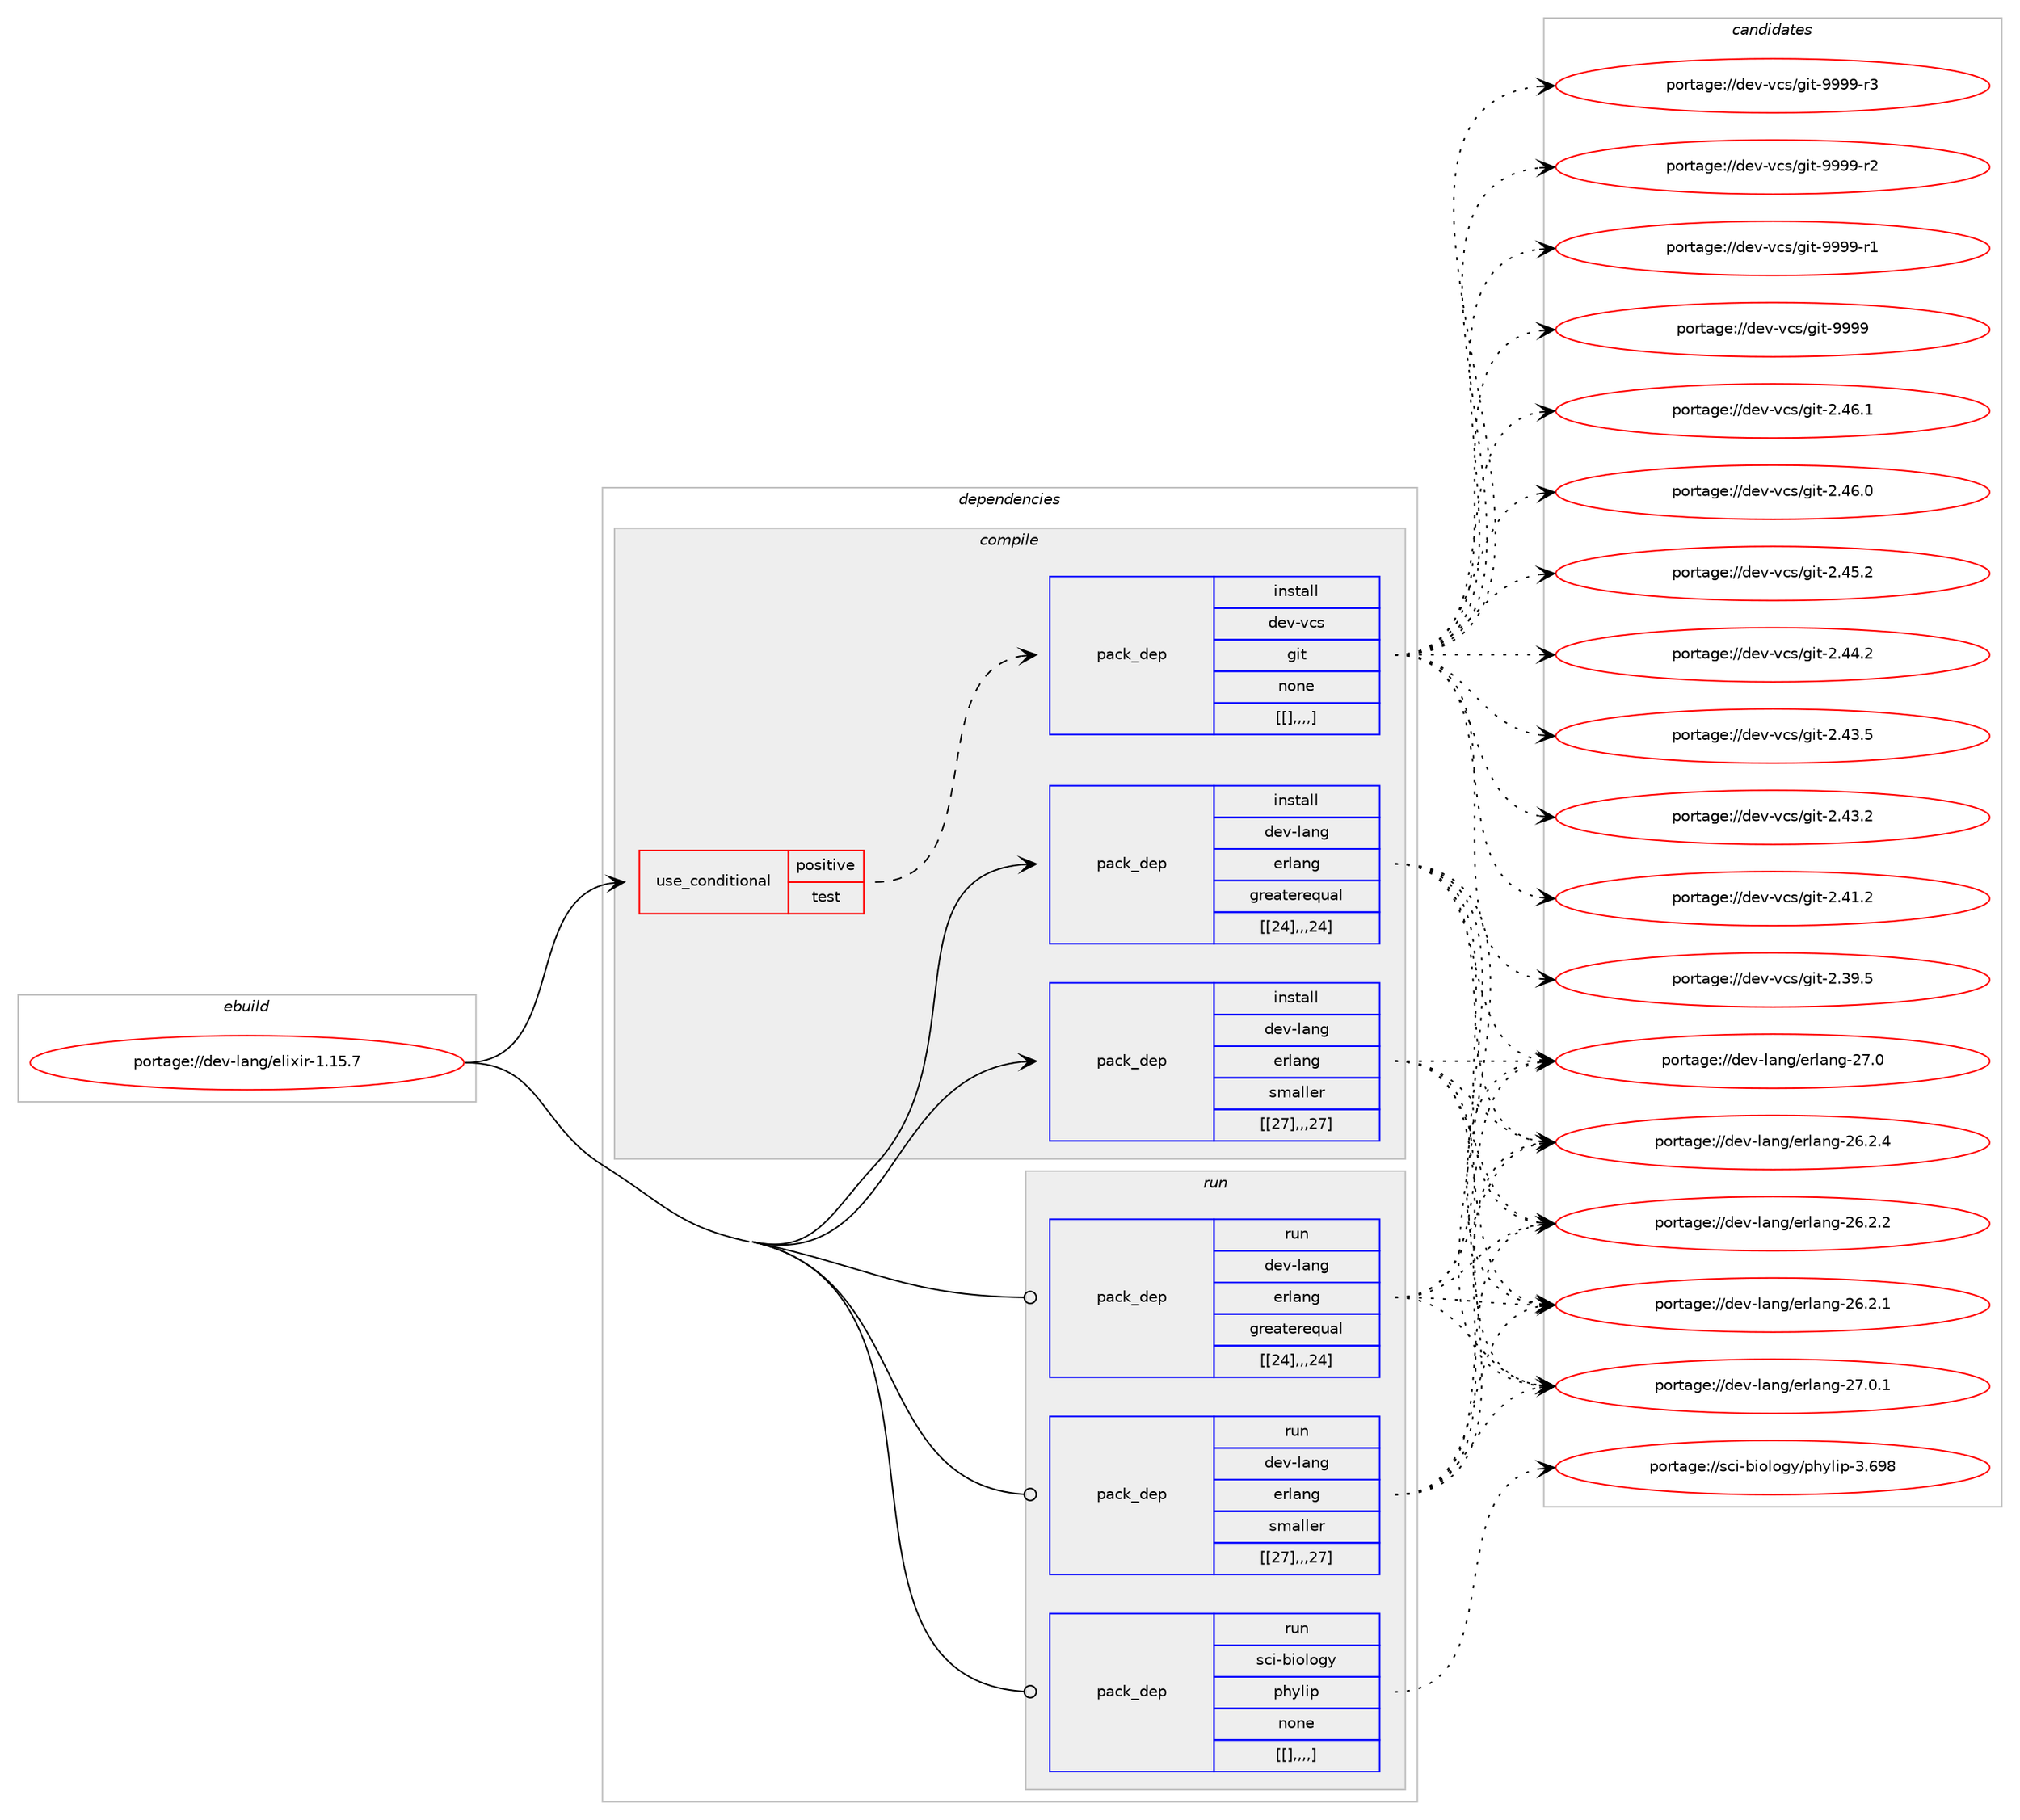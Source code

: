 digraph prolog {

# *************
# Graph options
# *************

newrank=true;
concentrate=true;
compound=true;
graph [rankdir=LR,fontname=Helvetica,fontsize=10,ranksep=1.5];#, ranksep=2.5, nodesep=0.2];
edge  [arrowhead=vee];
node  [fontname=Helvetica,fontsize=10];

# **********
# The ebuild
# **********

subgraph cluster_leftcol {
color=gray;
label=<<i>ebuild</i>>;
id [label="portage://dev-lang/elixir-1.15.7", color=red, width=4, href="../dev-lang/elixir-1.15.7.svg"];
}

# ****************
# The dependencies
# ****************

subgraph cluster_midcol {
color=gray;
label=<<i>dependencies</i>>;
subgraph cluster_compile {
fillcolor="#eeeeee";
style=filled;
label=<<i>compile</i>>;
subgraph cond23427 {
dependency99030 [label=<<TABLE BORDER="0" CELLBORDER="1" CELLSPACING="0" CELLPADDING="4"><TR><TD ROWSPAN="3" CELLPADDING="10">use_conditional</TD></TR><TR><TD>positive</TD></TR><TR><TD>test</TD></TR></TABLE>>, shape=none, color=red];
subgraph pack74549 {
dependency99031 [label=<<TABLE BORDER="0" CELLBORDER="1" CELLSPACING="0" CELLPADDING="4" WIDTH="220"><TR><TD ROWSPAN="6" CELLPADDING="30">pack_dep</TD></TR><TR><TD WIDTH="110">install</TD></TR><TR><TD>dev-vcs</TD></TR><TR><TD>git</TD></TR><TR><TD>none</TD></TR><TR><TD>[[],,,,]</TD></TR></TABLE>>, shape=none, color=blue];
}
dependency99030:e -> dependency99031:w [weight=20,style="dashed",arrowhead="vee"];
}
id:e -> dependency99030:w [weight=20,style="solid",arrowhead="vee"];
subgraph pack74550 {
dependency99032 [label=<<TABLE BORDER="0" CELLBORDER="1" CELLSPACING="0" CELLPADDING="4" WIDTH="220"><TR><TD ROWSPAN="6" CELLPADDING="30">pack_dep</TD></TR><TR><TD WIDTH="110">install</TD></TR><TR><TD>dev-lang</TD></TR><TR><TD>erlang</TD></TR><TR><TD>greaterequal</TD></TR><TR><TD>[[24],,,24]</TD></TR></TABLE>>, shape=none, color=blue];
}
id:e -> dependency99032:w [weight=20,style="solid",arrowhead="vee"];
subgraph pack74551 {
dependency99033 [label=<<TABLE BORDER="0" CELLBORDER="1" CELLSPACING="0" CELLPADDING="4" WIDTH="220"><TR><TD ROWSPAN="6" CELLPADDING="30">pack_dep</TD></TR><TR><TD WIDTH="110">install</TD></TR><TR><TD>dev-lang</TD></TR><TR><TD>erlang</TD></TR><TR><TD>smaller</TD></TR><TR><TD>[[27],,,27]</TD></TR></TABLE>>, shape=none, color=blue];
}
id:e -> dependency99033:w [weight=20,style="solid",arrowhead="vee"];
}
subgraph cluster_compileandrun {
fillcolor="#eeeeee";
style=filled;
label=<<i>compile and run</i>>;
}
subgraph cluster_run {
fillcolor="#eeeeee";
style=filled;
label=<<i>run</i>>;
subgraph pack74552 {
dependency99034 [label=<<TABLE BORDER="0" CELLBORDER="1" CELLSPACING="0" CELLPADDING="4" WIDTH="220"><TR><TD ROWSPAN="6" CELLPADDING="30">pack_dep</TD></TR><TR><TD WIDTH="110">run</TD></TR><TR><TD>dev-lang</TD></TR><TR><TD>erlang</TD></TR><TR><TD>greaterequal</TD></TR><TR><TD>[[24],,,24]</TD></TR></TABLE>>, shape=none, color=blue];
}
id:e -> dependency99034:w [weight=20,style="solid",arrowhead="odot"];
subgraph pack74553 {
dependency99035 [label=<<TABLE BORDER="0" CELLBORDER="1" CELLSPACING="0" CELLPADDING="4" WIDTH="220"><TR><TD ROWSPAN="6" CELLPADDING="30">pack_dep</TD></TR><TR><TD WIDTH="110">run</TD></TR><TR><TD>dev-lang</TD></TR><TR><TD>erlang</TD></TR><TR><TD>smaller</TD></TR><TR><TD>[[27],,,27]</TD></TR></TABLE>>, shape=none, color=blue];
}
id:e -> dependency99035:w [weight=20,style="solid",arrowhead="odot"];
subgraph pack74554 {
dependency99036 [label=<<TABLE BORDER="0" CELLBORDER="1" CELLSPACING="0" CELLPADDING="4" WIDTH="220"><TR><TD ROWSPAN="6" CELLPADDING="30">pack_dep</TD></TR><TR><TD WIDTH="110">run</TD></TR><TR><TD>sci-biology</TD></TR><TR><TD>phylip</TD></TR><TR><TD>none</TD></TR><TR><TD>[[],,,,]</TD></TR></TABLE>>, shape=none, color=blue];
}
id:e -> dependency99036:w [weight=20,style="solid",arrowhead="odot"];
}
}

# **************
# The candidates
# **************

subgraph cluster_choices {
rank=same;
color=gray;
label=<<i>candidates</i>>;

subgraph choice74549 {
color=black;
nodesep=1;
choice10010111845118991154710310511645575757574511451 [label="portage://dev-vcs/git-9999-r3", color=red, width=4,href="../dev-vcs/git-9999-r3.svg"];
choice10010111845118991154710310511645575757574511450 [label="portage://dev-vcs/git-9999-r2", color=red, width=4,href="../dev-vcs/git-9999-r2.svg"];
choice10010111845118991154710310511645575757574511449 [label="portage://dev-vcs/git-9999-r1", color=red, width=4,href="../dev-vcs/git-9999-r1.svg"];
choice1001011184511899115471031051164557575757 [label="portage://dev-vcs/git-9999", color=red, width=4,href="../dev-vcs/git-9999.svg"];
choice10010111845118991154710310511645504652544649 [label="portage://dev-vcs/git-2.46.1", color=red, width=4,href="../dev-vcs/git-2.46.1.svg"];
choice10010111845118991154710310511645504652544648 [label="portage://dev-vcs/git-2.46.0", color=red, width=4,href="../dev-vcs/git-2.46.0.svg"];
choice10010111845118991154710310511645504652534650 [label="portage://dev-vcs/git-2.45.2", color=red, width=4,href="../dev-vcs/git-2.45.2.svg"];
choice10010111845118991154710310511645504652524650 [label="portage://dev-vcs/git-2.44.2", color=red, width=4,href="../dev-vcs/git-2.44.2.svg"];
choice10010111845118991154710310511645504652514653 [label="portage://dev-vcs/git-2.43.5", color=red, width=4,href="../dev-vcs/git-2.43.5.svg"];
choice10010111845118991154710310511645504652514650 [label="portage://dev-vcs/git-2.43.2", color=red, width=4,href="../dev-vcs/git-2.43.2.svg"];
choice10010111845118991154710310511645504652494650 [label="portage://dev-vcs/git-2.41.2", color=red, width=4,href="../dev-vcs/git-2.41.2.svg"];
choice10010111845118991154710310511645504651574653 [label="portage://dev-vcs/git-2.39.5", color=red, width=4,href="../dev-vcs/git-2.39.5.svg"];
dependency99031:e -> choice10010111845118991154710310511645575757574511451:w [style=dotted,weight="100"];
dependency99031:e -> choice10010111845118991154710310511645575757574511450:w [style=dotted,weight="100"];
dependency99031:e -> choice10010111845118991154710310511645575757574511449:w [style=dotted,weight="100"];
dependency99031:e -> choice1001011184511899115471031051164557575757:w [style=dotted,weight="100"];
dependency99031:e -> choice10010111845118991154710310511645504652544649:w [style=dotted,weight="100"];
dependency99031:e -> choice10010111845118991154710310511645504652544648:w [style=dotted,weight="100"];
dependency99031:e -> choice10010111845118991154710310511645504652534650:w [style=dotted,weight="100"];
dependency99031:e -> choice10010111845118991154710310511645504652524650:w [style=dotted,weight="100"];
dependency99031:e -> choice10010111845118991154710310511645504652514653:w [style=dotted,weight="100"];
dependency99031:e -> choice10010111845118991154710310511645504652514650:w [style=dotted,weight="100"];
dependency99031:e -> choice10010111845118991154710310511645504652494650:w [style=dotted,weight="100"];
dependency99031:e -> choice10010111845118991154710310511645504651574653:w [style=dotted,weight="100"];
}
subgraph choice74550 {
color=black;
nodesep=1;
choice1001011184510897110103471011141089711010345505546484649 [label="portage://dev-lang/erlang-27.0.1", color=red, width=4,href="../dev-lang/erlang-27.0.1.svg"];
choice100101118451089711010347101114108971101034550554648 [label="portage://dev-lang/erlang-27.0", color=red, width=4,href="../dev-lang/erlang-27.0.svg"];
choice1001011184510897110103471011141089711010345505446504652 [label="portage://dev-lang/erlang-26.2.4", color=red, width=4,href="../dev-lang/erlang-26.2.4.svg"];
choice1001011184510897110103471011141089711010345505446504650 [label="portage://dev-lang/erlang-26.2.2", color=red, width=4,href="../dev-lang/erlang-26.2.2.svg"];
choice1001011184510897110103471011141089711010345505446504649 [label="portage://dev-lang/erlang-26.2.1", color=red, width=4,href="../dev-lang/erlang-26.2.1.svg"];
dependency99032:e -> choice1001011184510897110103471011141089711010345505546484649:w [style=dotted,weight="100"];
dependency99032:e -> choice100101118451089711010347101114108971101034550554648:w [style=dotted,weight="100"];
dependency99032:e -> choice1001011184510897110103471011141089711010345505446504652:w [style=dotted,weight="100"];
dependency99032:e -> choice1001011184510897110103471011141089711010345505446504650:w [style=dotted,weight="100"];
dependency99032:e -> choice1001011184510897110103471011141089711010345505446504649:w [style=dotted,weight="100"];
}
subgraph choice74551 {
color=black;
nodesep=1;
choice1001011184510897110103471011141089711010345505546484649 [label="portage://dev-lang/erlang-27.0.1", color=red, width=4,href="../dev-lang/erlang-27.0.1.svg"];
choice100101118451089711010347101114108971101034550554648 [label="portage://dev-lang/erlang-27.0", color=red, width=4,href="../dev-lang/erlang-27.0.svg"];
choice1001011184510897110103471011141089711010345505446504652 [label="portage://dev-lang/erlang-26.2.4", color=red, width=4,href="../dev-lang/erlang-26.2.4.svg"];
choice1001011184510897110103471011141089711010345505446504650 [label="portage://dev-lang/erlang-26.2.2", color=red, width=4,href="../dev-lang/erlang-26.2.2.svg"];
choice1001011184510897110103471011141089711010345505446504649 [label="portage://dev-lang/erlang-26.2.1", color=red, width=4,href="../dev-lang/erlang-26.2.1.svg"];
dependency99033:e -> choice1001011184510897110103471011141089711010345505546484649:w [style=dotted,weight="100"];
dependency99033:e -> choice100101118451089711010347101114108971101034550554648:w [style=dotted,weight="100"];
dependency99033:e -> choice1001011184510897110103471011141089711010345505446504652:w [style=dotted,weight="100"];
dependency99033:e -> choice1001011184510897110103471011141089711010345505446504650:w [style=dotted,weight="100"];
dependency99033:e -> choice1001011184510897110103471011141089711010345505446504649:w [style=dotted,weight="100"];
}
subgraph choice74552 {
color=black;
nodesep=1;
choice1001011184510897110103471011141089711010345505546484649 [label="portage://dev-lang/erlang-27.0.1", color=red, width=4,href="../dev-lang/erlang-27.0.1.svg"];
choice100101118451089711010347101114108971101034550554648 [label="portage://dev-lang/erlang-27.0", color=red, width=4,href="../dev-lang/erlang-27.0.svg"];
choice1001011184510897110103471011141089711010345505446504652 [label="portage://dev-lang/erlang-26.2.4", color=red, width=4,href="../dev-lang/erlang-26.2.4.svg"];
choice1001011184510897110103471011141089711010345505446504650 [label="portage://dev-lang/erlang-26.2.2", color=red, width=4,href="../dev-lang/erlang-26.2.2.svg"];
choice1001011184510897110103471011141089711010345505446504649 [label="portage://dev-lang/erlang-26.2.1", color=red, width=4,href="../dev-lang/erlang-26.2.1.svg"];
dependency99034:e -> choice1001011184510897110103471011141089711010345505546484649:w [style=dotted,weight="100"];
dependency99034:e -> choice100101118451089711010347101114108971101034550554648:w [style=dotted,weight="100"];
dependency99034:e -> choice1001011184510897110103471011141089711010345505446504652:w [style=dotted,weight="100"];
dependency99034:e -> choice1001011184510897110103471011141089711010345505446504650:w [style=dotted,weight="100"];
dependency99034:e -> choice1001011184510897110103471011141089711010345505446504649:w [style=dotted,weight="100"];
}
subgraph choice74553 {
color=black;
nodesep=1;
choice1001011184510897110103471011141089711010345505546484649 [label="portage://dev-lang/erlang-27.0.1", color=red, width=4,href="../dev-lang/erlang-27.0.1.svg"];
choice100101118451089711010347101114108971101034550554648 [label="portage://dev-lang/erlang-27.0", color=red, width=4,href="../dev-lang/erlang-27.0.svg"];
choice1001011184510897110103471011141089711010345505446504652 [label="portage://dev-lang/erlang-26.2.4", color=red, width=4,href="../dev-lang/erlang-26.2.4.svg"];
choice1001011184510897110103471011141089711010345505446504650 [label="portage://dev-lang/erlang-26.2.2", color=red, width=4,href="../dev-lang/erlang-26.2.2.svg"];
choice1001011184510897110103471011141089711010345505446504649 [label="portage://dev-lang/erlang-26.2.1", color=red, width=4,href="../dev-lang/erlang-26.2.1.svg"];
dependency99035:e -> choice1001011184510897110103471011141089711010345505546484649:w [style=dotted,weight="100"];
dependency99035:e -> choice100101118451089711010347101114108971101034550554648:w [style=dotted,weight="100"];
dependency99035:e -> choice1001011184510897110103471011141089711010345505446504652:w [style=dotted,weight="100"];
dependency99035:e -> choice1001011184510897110103471011141089711010345505446504650:w [style=dotted,weight="100"];
dependency99035:e -> choice1001011184510897110103471011141089711010345505446504649:w [style=dotted,weight="100"];
}
subgraph choice74554 {
color=black;
nodesep=1;
choice11599105459810511110811110312147112104121108105112455146545756 [label="portage://sci-biology/phylip-3.698", color=red, width=4,href="../sci-biology/phylip-3.698.svg"];
dependency99036:e -> choice11599105459810511110811110312147112104121108105112455146545756:w [style=dotted,weight="100"];
}
}

}
